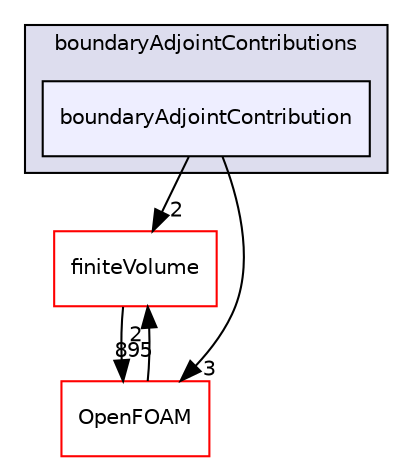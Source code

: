 digraph "src/optimisation/adjointOptimisation/adjoint/boundaryAdjointContributions/boundaryAdjointContribution" {
  bgcolor=transparent;
  compound=true
  node [ fontsize="10", fontname="Helvetica"];
  edge [ labelfontsize="10", labelfontname="Helvetica"];
  subgraph clusterdir_3c0395a0b3704d24024ddd387bcbaf66 {
    graph [ bgcolor="#ddddee", pencolor="black", label="boundaryAdjointContributions" fontname="Helvetica", fontsize="10", URL="dir_3c0395a0b3704d24024ddd387bcbaf66.html"]
  dir_1ccd8fde3126912887f86bf12bbc609e [shape=box, label="boundaryAdjointContribution", style="filled", fillcolor="#eeeeff", pencolor="black", URL="dir_1ccd8fde3126912887f86bf12bbc609e.html"];
  }
  dir_9bd15774b555cf7259a6fa18f99fe99b [shape=box label="finiteVolume" color="red" URL="dir_9bd15774b555cf7259a6fa18f99fe99b.html"];
  dir_c5473ff19b20e6ec4dfe5c310b3778a8 [shape=box label="OpenFOAM" color="red" URL="dir_c5473ff19b20e6ec4dfe5c310b3778a8.html"];
  dir_9bd15774b555cf7259a6fa18f99fe99b->dir_c5473ff19b20e6ec4dfe5c310b3778a8 [headlabel="895", labeldistance=1.5 headhref="dir_000814_002151.html"];
  dir_c5473ff19b20e6ec4dfe5c310b3778a8->dir_9bd15774b555cf7259a6fa18f99fe99b [headlabel="2", labeldistance=1.5 headhref="dir_002151_000814.html"];
  dir_1ccd8fde3126912887f86bf12bbc609e->dir_9bd15774b555cf7259a6fa18f99fe99b [headlabel="2", labeldistance=1.5 headhref="dir_002795_000814.html"];
  dir_1ccd8fde3126912887f86bf12bbc609e->dir_c5473ff19b20e6ec4dfe5c310b3778a8 [headlabel="3", labeldistance=1.5 headhref="dir_002795_002151.html"];
}
